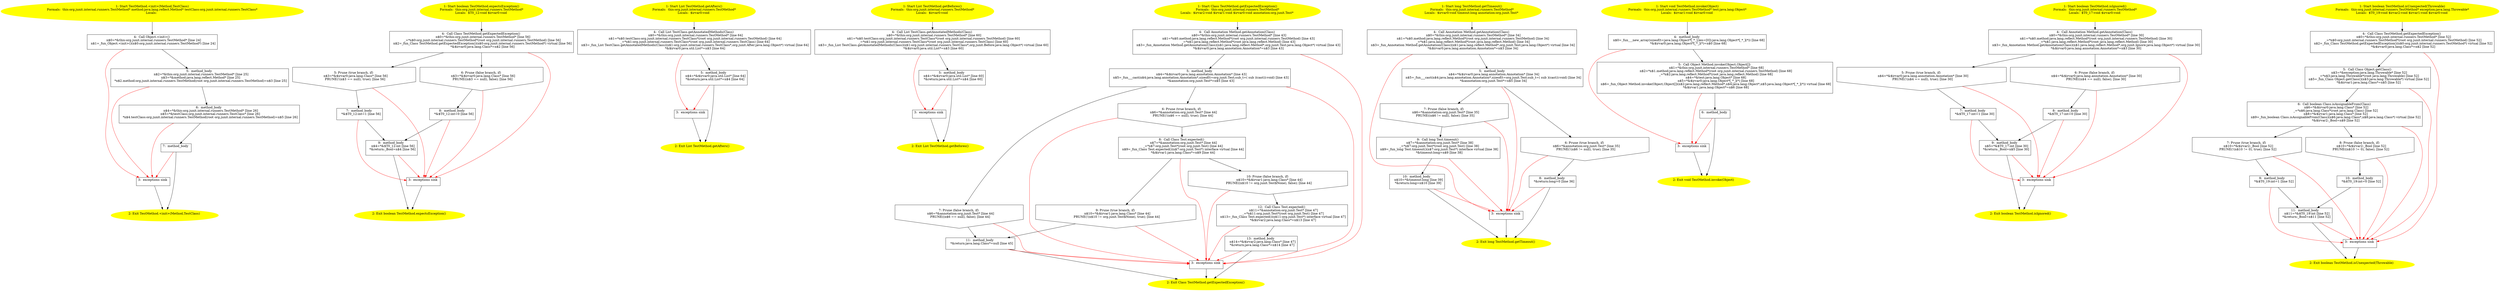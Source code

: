 /* @generated */
digraph cfg {
"org.junit.internal.runners.TestMethod.<init>(java.lang.reflect.Method,org.junit.internal.runners.Tes.deef0b0c764cd00b06cefe7dfb560758_1" [label="1: Start TestMethod.<init>(Method,TestClass)\nFormals:  this:org.junit.internal.runners.TestMethod* method:java.lang.reflect.Method* testClass:org.junit.internal.runners.TestClass*\nLocals:  \n  " color=yellow style=filled]
	

	 "org.junit.internal.runners.TestMethod.<init>(java.lang.reflect.Method,org.junit.internal.runners.Tes.deef0b0c764cd00b06cefe7dfb560758_1" -> "org.junit.internal.runners.TestMethod.<init>(java.lang.reflect.Method,org.junit.internal.runners.Tes.deef0b0c764cd00b06cefe7dfb560758_4" ;
"org.junit.internal.runners.TestMethod.<init>(java.lang.reflect.Method,org.junit.internal.runners.Tes.deef0b0c764cd00b06cefe7dfb560758_2" [label="2: Exit TestMethod.<init>(Method,TestClass) \n  " color=yellow style=filled]
	

"org.junit.internal.runners.TestMethod.<init>(java.lang.reflect.Method,org.junit.internal.runners.Tes.deef0b0c764cd00b06cefe7dfb560758_3" [label="3:  exceptions sink \n  " shape="box"]
	

	 "org.junit.internal.runners.TestMethod.<init>(java.lang.reflect.Method,org.junit.internal.runners.Tes.deef0b0c764cd00b06cefe7dfb560758_3" -> "org.junit.internal.runners.TestMethod.<init>(java.lang.reflect.Method,org.junit.internal.runners.Tes.deef0b0c764cd00b06cefe7dfb560758_2" ;
"org.junit.internal.runners.TestMethod.<init>(java.lang.reflect.Method,org.junit.internal.runners.Tes.deef0b0c764cd00b06cefe7dfb560758_4" [label="4:  Call Object.<init>() \n   n$0=*&this:org.junit.internal.runners.TestMethod* [line 24]\n  n$1=_fun_Object.<init>()(n$0:org.junit.internal.runners.TestMethod*) [line 24]\n " shape="box"]
	

	 "org.junit.internal.runners.TestMethod.<init>(java.lang.reflect.Method,org.junit.internal.runners.Tes.deef0b0c764cd00b06cefe7dfb560758_4" -> "org.junit.internal.runners.TestMethod.<init>(java.lang.reflect.Method,org.junit.internal.runners.Tes.deef0b0c764cd00b06cefe7dfb560758_5" ;
	 "org.junit.internal.runners.TestMethod.<init>(java.lang.reflect.Method,org.junit.internal.runners.Tes.deef0b0c764cd00b06cefe7dfb560758_4" -> "org.junit.internal.runners.TestMethod.<init>(java.lang.reflect.Method,org.junit.internal.runners.Tes.deef0b0c764cd00b06cefe7dfb560758_3" [color="red" ];
"org.junit.internal.runners.TestMethod.<init>(java.lang.reflect.Method,org.junit.internal.runners.Tes.deef0b0c764cd00b06cefe7dfb560758_5" [label="5:  method_body \n   n$2=*&this:org.junit.internal.runners.TestMethod* [line 25]\n  n$3=*&method:java.lang.reflect.Method* [line 25]\n  *n$2.method:org.junit.internal.runners.TestMethod(root org.junit.internal.runners.TestMethod)=n$3 [line 25]\n " shape="box"]
	

	 "org.junit.internal.runners.TestMethod.<init>(java.lang.reflect.Method,org.junit.internal.runners.Tes.deef0b0c764cd00b06cefe7dfb560758_5" -> "org.junit.internal.runners.TestMethod.<init>(java.lang.reflect.Method,org.junit.internal.runners.Tes.deef0b0c764cd00b06cefe7dfb560758_6" ;
	 "org.junit.internal.runners.TestMethod.<init>(java.lang.reflect.Method,org.junit.internal.runners.Tes.deef0b0c764cd00b06cefe7dfb560758_5" -> "org.junit.internal.runners.TestMethod.<init>(java.lang.reflect.Method,org.junit.internal.runners.Tes.deef0b0c764cd00b06cefe7dfb560758_3" [color="red" ];
"org.junit.internal.runners.TestMethod.<init>(java.lang.reflect.Method,org.junit.internal.runners.Tes.deef0b0c764cd00b06cefe7dfb560758_6" [label="6:  method_body \n   n$4=*&this:org.junit.internal.runners.TestMethod* [line 26]\n  n$5=*&testClass:org.junit.internal.runners.TestClass* [line 26]\n  *n$4.testClass:org.junit.internal.runners.TestMethod(root org.junit.internal.runners.TestMethod)=n$5 [line 26]\n " shape="box"]
	

	 "org.junit.internal.runners.TestMethod.<init>(java.lang.reflect.Method,org.junit.internal.runners.Tes.deef0b0c764cd00b06cefe7dfb560758_6" -> "org.junit.internal.runners.TestMethod.<init>(java.lang.reflect.Method,org.junit.internal.runners.Tes.deef0b0c764cd00b06cefe7dfb560758_7" ;
	 "org.junit.internal.runners.TestMethod.<init>(java.lang.reflect.Method,org.junit.internal.runners.Tes.deef0b0c764cd00b06cefe7dfb560758_6" -> "org.junit.internal.runners.TestMethod.<init>(java.lang.reflect.Method,org.junit.internal.runners.Tes.deef0b0c764cd00b06cefe7dfb560758_3" [color="red" ];
"org.junit.internal.runners.TestMethod.<init>(java.lang.reflect.Method,org.junit.internal.runners.Tes.deef0b0c764cd00b06cefe7dfb560758_7" [label="7:  method_body \n  " shape="box"]
	

	 "org.junit.internal.runners.TestMethod.<init>(java.lang.reflect.Method,org.junit.internal.runners.Tes.deef0b0c764cd00b06cefe7dfb560758_7" -> "org.junit.internal.runners.TestMethod.<init>(java.lang.reflect.Method,org.junit.internal.runners.Tes.deef0b0c764cd00b06cefe7dfb560758_2" ;
	 "org.junit.internal.runners.TestMethod.<init>(java.lang.reflect.Method,org.junit.internal.runners.Tes.deef0b0c764cd00b06cefe7dfb560758_7" -> "org.junit.internal.runners.TestMethod.<init>(java.lang.reflect.Method,org.junit.internal.runners.Tes.deef0b0c764cd00b06cefe7dfb560758_3" [color="red" ];
"org.junit.internal.runners.TestMethod.expectsException():boolean.29c03b7f2873dcbebe28648a1d082269_1" [label="1: Start boolean TestMethod.expectsException()\nFormals:  this:org.junit.internal.runners.TestMethod*\nLocals:  $T0_12:void $irvar0:void \n  " color=yellow style=filled]
	

	 "org.junit.internal.runners.TestMethod.expectsException():boolean.29c03b7f2873dcbebe28648a1d082269_1" -> "org.junit.internal.runners.TestMethod.expectsException():boolean.29c03b7f2873dcbebe28648a1d082269_4" ;
"org.junit.internal.runners.TestMethod.expectsException():boolean.29c03b7f2873dcbebe28648a1d082269_2" [label="2: Exit boolean TestMethod.expectsException() \n  " color=yellow style=filled]
	

"org.junit.internal.runners.TestMethod.expectsException():boolean.29c03b7f2873dcbebe28648a1d082269_3" [label="3:  exceptions sink \n  " shape="box"]
	

	 "org.junit.internal.runners.TestMethod.expectsException():boolean.29c03b7f2873dcbebe28648a1d082269_3" -> "org.junit.internal.runners.TestMethod.expectsException():boolean.29c03b7f2873dcbebe28648a1d082269_2" ;
"org.junit.internal.runners.TestMethod.expectsException():boolean.29c03b7f2873dcbebe28648a1d082269_4" [label="4:  Call Class TestMethod.getExpectedException() \n   n$0=*&this:org.junit.internal.runners.TestMethod* [line 56]\n  _=*n$0:org.junit.internal.runners.TestMethod*(root org.junit.internal.runners.TestMethod) [line 56]\n  n$2=_fun_Class TestMethod.getExpectedException()(n$0:org.junit.internal.runners.TestMethod*) virtual [line 56]\n  *&$irvar0:java.lang.Class*=n$2 [line 56]\n " shape="box"]
	

	 "org.junit.internal.runners.TestMethod.expectsException():boolean.29c03b7f2873dcbebe28648a1d082269_4" -> "org.junit.internal.runners.TestMethod.expectsException():boolean.29c03b7f2873dcbebe28648a1d082269_5" ;
	 "org.junit.internal.runners.TestMethod.expectsException():boolean.29c03b7f2873dcbebe28648a1d082269_4" -> "org.junit.internal.runners.TestMethod.expectsException():boolean.29c03b7f2873dcbebe28648a1d082269_6" ;
	 "org.junit.internal.runners.TestMethod.expectsException():boolean.29c03b7f2873dcbebe28648a1d082269_4" -> "org.junit.internal.runners.TestMethod.expectsException():boolean.29c03b7f2873dcbebe28648a1d082269_3" [color="red" ];
"org.junit.internal.runners.TestMethod.expectsException():boolean.29c03b7f2873dcbebe28648a1d082269_5" [label="5: Prune (true branch, if) \n   n$3=*&$irvar0:java.lang.Class* [line 56]\n  PRUNE(!(n$3 == null), true); [line 56]\n " shape="invhouse"]
	

	 "org.junit.internal.runners.TestMethod.expectsException():boolean.29c03b7f2873dcbebe28648a1d082269_5" -> "org.junit.internal.runners.TestMethod.expectsException():boolean.29c03b7f2873dcbebe28648a1d082269_7" ;
	 "org.junit.internal.runners.TestMethod.expectsException():boolean.29c03b7f2873dcbebe28648a1d082269_5" -> "org.junit.internal.runners.TestMethod.expectsException():boolean.29c03b7f2873dcbebe28648a1d082269_3" [color="red" ];
"org.junit.internal.runners.TestMethod.expectsException():boolean.29c03b7f2873dcbebe28648a1d082269_6" [label="6: Prune (false branch, if) \n   n$3=*&$irvar0:java.lang.Class* [line 56]\n  PRUNE((n$3 == null), false); [line 56]\n " shape="invhouse"]
	

	 "org.junit.internal.runners.TestMethod.expectsException():boolean.29c03b7f2873dcbebe28648a1d082269_6" -> "org.junit.internal.runners.TestMethod.expectsException():boolean.29c03b7f2873dcbebe28648a1d082269_8" ;
	 "org.junit.internal.runners.TestMethod.expectsException():boolean.29c03b7f2873dcbebe28648a1d082269_6" -> "org.junit.internal.runners.TestMethod.expectsException():boolean.29c03b7f2873dcbebe28648a1d082269_3" [color="red" ];
"org.junit.internal.runners.TestMethod.expectsException():boolean.29c03b7f2873dcbebe28648a1d082269_7" [label="7:  method_body \n   *&$T0_12:int=1 [line 56]\n " shape="box"]
	

	 "org.junit.internal.runners.TestMethod.expectsException():boolean.29c03b7f2873dcbebe28648a1d082269_7" -> "org.junit.internal.runners.TestMethod.expectsException():boolean.29c03b7f2873dcbebe28648a1d082269_9" ;
	 "org.junit.internal.runners.TestMethod.expectsException():boolean.29c03b7f2873dcbebe28648a1d082269_7" -> "org.junit.internal.runners.TestMethod.expectsException():boolean.29c03b7f2873dcbebe28648a1d082269_3" [color="red" ];
"org.junit.internal.runners.TestMethod.expectsException():boolean.29c03b7f2873dcbebe28648a1d082269_8" [label="8:  method_body \n   *&$T0_12:int=0 [line 56]\n " shape="box"]
	

	 "org.junit.internal.runners.TestMethod.expectsException():boolean.29c03b7f2873dcbebe28648a1d082269_8" -> "org.junit.internal.runners.TestMethod.expectsException():boolean.29c03b7f2873dcbebe28648a1d082269_9" ;
	 "org.junit.internal.runners.TestMethod.expectsException():boolean.29c03b7f2873dcbebe28648a1d082269_8" -> "org.junit.internal.runners.TestMethod.expectsException():boolean.29c03b7f2873dcbebe28648a1d082269_3" [color="red" ];
"org.junit.internal.runners.TestMethod.expectsException():boolean.29c03b7f2873dcbebe28648a1d082269_9" [label="9:  method_body \n   n$4=*&$T0_12:int [line 56]\n  *&return:_Bool=n$4 [line 56]\n " shape="box"]
	

	 "org.junit.internal.runners.TestMethod.expectsException():boolean.29c03b7f2873dcbebe28648a1d082269_9" -> "org.junit.internal.runners.TestMethod.expectsException():boolean.29c03b7f2873dcbebe28648a1d082269_2" ;
	 "org.junit.internal.runners.TestMethod.expectsException():boolean.29c03b7f2873dcbebe28648a1d082269_9" -> "org.junit.internal.runners.TestMethod.expectsException():boolean.29c03b7f2873dcbebe28648a1d082269_3" [color="red" ];
"org.junit.internal.runners.TestMethod.getAfters():java.util.List.f391a7cebb6e5d315ca5c18f265b083f_1" [label="1: Start List TestMethod.getAfters()\nFormals:  this:org.junit.internal.runners.TestMethod*\nLocals:  $irvar0:void \n  " color=yellow style=filled]
	

	 "org.junit.internal.runners.TestMethod.getAfters():java.util.List.f391a7cebb6e5d315ca5c18f265b083f_1" -> "org.junit.internal.runners.TestMethod.getAfters():java.util.List.f391a7cebb6e5d315ca5c18f265b083f_4" ;
"org.junit.internal.runners.TestMethod.getAfters():java.util.List.f391a7cebb6e5d315ca5c18f265b083f_2" [label="2: Exit List TestMethod.getAfters() \n  " color=yellow style=filled]
	

"org.junit.internal.runners.TestMethod.getAfters():java.util.List.f391a7cebb6e5d315ca5c18f265b083f_3" [label="3:  exceptions sink \n  " shape="box"]
	

	 "org.junit.internal.runners.TestMethod.getAfters():java.util.List.f391a7cebb6e5d315ca5c18f265b083f_3" -> "org.junit.internal.runners.TestMethod.getAfters():java.util.List.f391a7cebb6e5d315ca5c18f265b083f_2" ;
"org.junit.internal.runners.TestMethod.getAfters():java.util.List.f391a7cebb6e5d315ca5c18f265b083f_4" [label="4:  Call List TestClass.getAnnotatedMethods(Class) \n   n$0=*&this:org.junit.internal.runners.TestMethod* [line 64]\n  n$1=*n$0.testClass:org.junit.internal.runners.TestClass*(root org.junit.internal.runners.TestMethod) [line 64]\n  _=*n$1:org.junit.internal.runners.TestClass*(root org.junit.internal.runners.TestClass) [line 64]\n  n$3=_fun_List TestClass.getAnnotatedMethods(Class)(n$1:org.junit.internal.runners.TestClass*,org.junit.After:java.lang.Object*) virtual [line 64]\n  *&$irvar0:java.util.List*=n$3 [line 64]\n " shape="box"]
	

	 "org.junit.internal.runners.TestMethod.getAfters():java.util.List.f391a7cebb6e5d315ca5c18f265b083f_4" -> "org.junit.internal.runners.TestMethod.getAfters():java.util.List.f391a7cebb6e5d315ca5c18f265b083f_5" ;
	 "org.junit.internal.runners.TestMethod.getAfters():java.util.List.f391a7cebb6e5d315ca5c18f265b083f_4" -> "org.junit.internal.runners.TestMethod.getAfters():java.util.List.f391a7cebb6e5d315ca5c18f265b083f_3" [color="red" ];
"org.junit.internal.runners.TestMethod.getAfters():java.util.List.f391a7cebb6e5d315ca5c18f265b083f_5" [label="5:  method_body \n   n$4=*&$irvar0:java.util.List* [line 64]\n  *&return:java.util.List*=n$4 [line 64]\n " shape="box"]
	

	 "org.junit.internal.runners.TestMethod.getAfters():java.util.List.f391a7cebb6e5d315ca5c18f265b083f_5" -> "org.junit.internal.runners.TestMethod.getAfters():java.util.List.f391a7cebb6e5d315ca5c18f265b083f_2" ;
	 "org.junit.internal.runners.TestMethod.getAfters():java.util.List.f391a7cebb6e5d315ca5c18f265b083f_5" -> "org.junit.internal.runners.TestMethod.getAfters():java.util.List.f391a7cebb6e5d315ca5c18f265b083f_3" [color="red" ];
"org.junit.internal.runners.TestMethod.getBefores():java.util.List.63b69a50970ffbff162bbadbd3ba61b6_1" [label="1: Start List TestMethod.getBefores()\nFormals:  this:org.junit.internal.runners.TestMethod*\nLocals:  $irvar0:void \n  " color=yellow style=filled]
	

	 "org.junit.internal.runners.TestMethod.getBefores():java.util.List.63b69a50970ffbff162bbadbd3ba61b6_1" -> "org.junit.internal.runners.TestMethod.getBefores():java.util.List.63b69a50970ffbff162bbadbd3ba61b6_4" ;
"org.junit.internal.runners.TestMethod.getBefores():java.util.List.63b69a50970ffbff162bbadbd3ba61b6_2" [label="2: Exit List TestMethod.getBefores() \n  " color=yellow style=filled]
	

"org.junit.internal.runners.TestMethod.getBefores():java.util.List.63b69a50970ffbff162bbadbd3ba61b6_3" [label="3:  exceptions sink \n  " shape="box"]
	

	 "org.junit.internal.runners.TestMethod.getBefores():java.util.List.63b69a50970ffbff162bbadbd3ba61b6_3" -> "org.junit.internal.runners.TestMethod.getBefores():java.util.List.63b69a50970ffbff162bbadbd3ba61b6_2" ;
"org.junit.internal.runners.TestMethod.getBefores():java.util.List.63b69a50970ffbff162bbadbd3ba61b6_4" [label="4:  Call List TestClass.getAnnotatedMethods(Class) \n   n$0=*&this:org.junit.internal.runners.TestMethod* [line 60]\n  n$1=*n$0.testClass:org.junit.internal.runners.TestClass*(root org.junit.internal.runners.TestMethod) [line 60]\n  _=*n$1:org.junit.internal.runners.TestClass*(root org.junit.internal.runners.TestClass) [line 60]\n  n$3=_fun_List TestClass.getAnnotatedMethods(Class)(n$1:org.junit.internal.runners.TestClass*,org.junit.Before:java.lang.Object*) virtual [line 60]\n  *&$irvar0:java.util.List*=n$3 [line 60]\n " shape="box"]
	

	 "org.junit.internal.runners.TestMethod.getBefores():java.util.List.63b69a50970ffbff162bbadbd3ba61b6_4" -> "org.junit.internal.runners.TestMethod.getBefores():java.util.List.63b69a50970ffbff162bbadbd3ba61b6_5" ;
	 "org.junit.internal.runners.TestMethod.getBefores():java.util.List.63b69a50970ffbff162bbadbd3ba61b6_4" -> "org.junit.internal.runners.TestMethod.getBefores():java.util.List.63b69a50970ffbff162bbadbd3ba61b6_3" [color="red" ];
"org.junit.internal.runners.TestMethod.getBefores():java.util.List.63b69a50970ffbff162bbadbd3ba61b6_5" [label="5:  method_body \n   n$4=*&$irvar0:java.util.List* [line 60]\n  *&return:java.util.List*=n$4 [line 60]\n " shape="box"]
	

	 "org.junit.internal.runners.TestMethod.getBefores():java.util.List.63b69a50970ffbff162bbadbd3ba61b6_5" -> "org.junit.internal.runners.TestMethod.getBefores():java.util.List.63b69a50970ffbff162bbadbd3ba61b6_2" ;
	 "org.junit.internal.runners.TestMethod.getBefores():java.util.List.63b69a50970ffbff162bbadbd3ba61b6_5" -> "org.junit.internal.runners.TestMethod.getBefores():java.util.List.63b69a50970ffbff162bbadbd3ba61b6_3" [color="red" ];
"org.junit.internal.runners.TestMethod.getExpectedException():java.lang.Class.992e813e4faea48cdc9602c184a8b703_1" [label="1: Start Class TestMethod.getExpectedException()\nFormals:  this:org.junit.internal.runners.TestMethod*\nLocals:  $irvar2:void $irvar1:void $irvar0:void annotation:org.junit.Test* \n  " color=yellow style=filled]
	

	 "org.junit.internal.runners.TestMethod.getExpectedException():java.lang.Class.992e813e4faea48cdc9602c184a8b703_1" -> "org.junit.internal.runners.TestMethod.getExpectedException():java.lang.Class.992e813e4faea48cdc9602c184a8b703_4" ;
"org.junit.internal.runners.TestMethod.getExpectedException():java.lang.Class.992e813e4faea48cdc9602c184a8b703_2" [label="2: Exit Class TestMethod.getExpectedException() \n  " color=yellow style=filled]
	

"org.junit.internal.runners.TestMethod.getExpectedException():java.lang.Class.992e813e4faea48cdc9602c184a8b703_3" [label="3:  exceptions sink \n  " shape="box"]
	

	 "org.junit.internal.runners.TestMethod.getExpectedException():java.lang.Class.992e813e4faea48cdc9602c184a8b703_3" -> "org.junit.internal.runners.TestMethod.getExpectedException():java.lang.Class.992e813e4faea48cdc9602c184a8b703_2" ;
"org.junit.internal.runners.TestMethod.getExpectedException():java.lang.Class.992e813e4faea48cdc9602c184a8b703_4" [label="4:  Call Annotation Method.getAnnotation(Class) \n   n$0=*&this:org.junit.internal.runners.TestMethod* [line 43]\n  n$1=*n$0.method:java.lang.reflect.Method*(root org.junit.internal.runners.TestMethod) [line 43]\n  _=*n$1:java.lang.reflect.Method*(root java.lang.reflect.Method) [line 43]\n  n$3=_fun_Annotation Method.getAnnotation(Class)(n$1:java.lang.reflect.Method*,org.junit.Test:java.lang.Object*) virtual [line 43]\n  *&$irvar0:java.lang.annotation.Annotation*=n$3 [line 43]\n " shape="box"]
	

	 "org.junit.internal.runners.TestMethod.getExpectedException():java.lang.Class.992e813e4faea48cdc9602c184a8b703_4" -> "org.junit.internal.runners.TestMethod.getExpectedException():java.lang.Class.992e813e4faea48cdc9602c184a8b703_5" ;
	 "org.junit.internal.runners.TestMethod.getExpectedException():java.lang.Class.992e813e4faea48cdc9602c184a8b703_4" -> "org.junit.internal.runners.TestMethod.getExpectedException():java.lang.Class.992e813e4faea48cdc9602c184a8b703_3" [color="red" ];
"org.junit.internal.runners.TestMethod.getExpectedException():java.lang.Class.992e813e4faea48cdc9602c184a8b703_5" [label="5:  method_body \n   n$4=*&$irvar0:java.lang.annotation.Annotation* [line 43]\n  n$5=_fun___cast(n$4:java.lang.annotation.Annotation*,sizeof(t=org.junit.Test;sub_t=( sub )(cast)):void) [line 43]\n  *&annotation:org.junit.Test*=n$5 [line 43]\n " shape="box"]
	

	 "org.junit.internal.runners.TestMethod.getExpectedException():java.lang.Class.992e813e4faea48cdc9602c184a8b703_5" -> "org.junit.internal.runners.TestMethod.getExpectedException():java.lang.Class.992e813e4faea48cdc9602c184a8b703_6" ;
	 "org.junit.internal.runners.TestMethod.getExpectedException():java.lang.Class.992e813e4faea48cdc9602c184a8b703_5" -> "org.junit.internal.runners.TestMethod.getExpectedException():java.lang.Class.992e813e4faea48cdc9602c184a8b703_7" ;
	 "org.junit.internal.runners.TestMethod.getExpectedException():java.lang.Class.992e813e4faea48cdc9602c184a8b703_5" -> "org.junit.internal.runners.TestMethod.getExpectedException():java.lang.Class.992e813e4faea48cdc9602c184a8b703_3" [color="red" ];
"org.junit.internal.runners.TestMethod.getExpectedException():java.lang.Class.992e813e4faea48cdc9602c184a8b703_6" [label="6: Prune (true branch, if) \n   n$6=*&annotation:org.junit.Test* [line 44]\n  PRUNE(!(n$6 == null), true); [line 44]\n " shape="invhouse"]
	

	 "org.junit.internal.runners.TestMethod.getExpectedException():java.lang.Class.992e813e4faea48cdc9602c184a8b703_6" -> "org.junit.internal.runners.TestMethod.getExpectedException():java.lang.Class.992e813e4faea48cdc9602c184a8b703_8" ;
	 "org.junit.internal.runners.TestMethod.getExpectedException():java.lang.Class.992e813e4faea48cdc9602c184a8b703_6" -> "org.junit.internal.runners.TestMethod.getExpectedException():java.lang.Class.992e813e4faea48cdc9602c184a8b703_3" [color="red" ];
"org.junit.internal.runners.TestMethod.getExpectedException():java.lang.Class.992e813e4faea48cdc9602c184a8b703_7" [label="7: Prune (false branch, if) \n   n$6=*&annotation:org.junit.Test* [line 44]\n  PRUNE((n$6 == null), false); [line 44]\n " shape="invhouse"]
	

	 "org.junit.internal.runners.TestMethod.getExpectedException():java.lang.Class.992e813e4faea48cdc9602c184a8b703_7" -> "org.junit.internal.runners.TestMethod.getExpectedException():java.lang.Class.992e813e4faea48cdc9602c184a8b703_11" ;
	 "org.junit.internal.runners.TestMethod.getExpectedException():java.lang.Class.992e813e4faea48cdc9602c184a8b703_7" -> "org.junit.internal.runners.TestMethod.getExpectedException():java.lang.Class.992e813e4faea48cdc9602c184a8b703_3" [color="red" ];
"org.junit.internal.runners.TestMethod.getExpectedException():java.lang.Class.992e813e4faea48cdc9602c184a8b703_8" [label="8:  Call Class Test.expected() \n   n$7=*&annotation:org.junit.Test* [line 44]\n  _=*n$7:org.junit.Test*(root org.junit.Test) [line 44]\n  n$9=_fun_Class Test.expected()(n$7:org.junit.Test*) interface virtual [line 44]\n  *&$irvar1:java.lang.Class*=n$9 [line 44]\n " shape="box"]
	

	 "org.junit.internal.runners.TestMethod.getExpectedException():java.lang.Class.992e813e4faea48cdc9602c184a8b703_8" -> "org.junit.internal.runners.TestMethod.getExpectedException():java.lang.Class.992e813e4faea48cdc9602c184a8b703_9" ;
	 "org.junit.internal.runners.TestMethod.getExpectedException():java.lang.Class.992e813e4faea48cdc9602c184a8b703_8" -> "org.junit.internal.runners.TestMethod.getExpectedException():java.lang.Class.992e813e4faea48cdc9602c184a8b703_10" ;
	 "org.junit.internal.runners.TestMethod.getExpectedException():java.lang.Class.992e813e4faea48cdc9602c184a8b703_8" -> "org.junit.internal.runners.TestMethod.getExpectedException():java.lang.Class.992e813e4faea48cdc9602c184a8b703_3" [color="red" ];
"org.junit.internal.runners.TestMethod.getExpectedException():java.lang.Class.992e813e4faea48cdc9602c184a8b703_9" [label="9: Prune (true branch, if) \n   n$10=*&$irvar1:java.lang.Class* [line 44]\n  PRUNE(!(n$10 != org.junit.Test$None), true); [line 44]\n " shape="invhouse"]
	

	 "org.junit.internal.runners.TestMethod.getExpectedException():java.lang.Class.992e813e4faea48cdc9602c184a8b703_9" -> "org.junit.internal.runners.TestMethod.getExpectedException():java.lang.Class.992e813e4faea48cdc9602c184a8b703_11" ;
	 "org.junit.internal.runners.TestMethod.getExpectedException():java.lang.Class.992e813e4faea48cdc9602c184a8b703_9" -> "org.junit.internal.runners.TestMethod.getExpectedException():java.lang.Class.992e813e4faea48cdc9602c184a8b703_3" [color="red" ];
"org.junit.internal.runners.TestMethod.getExpectedException():java.lang.Class.992e813e4faea48cdc9602c184a8b703_10" [label="10: Prune (false branch, if) \n   n$10=*&$irvar1:java.lang.Class* [line 44]\n  PRUNE((n$10 != org.junit.Test$None), false); [line 44]\n " shape="invhouse"]
	

	 "org.junit.internal.runners.TestMethod.getExpectedException():java.lang.Class.992e813e4faea48cdc9602c184a8b703_10" -> "org.junit.internal.runners.TestMethod.getExpectedException():java.lang.Class.992e813e4faea48cdc9602c184a8b703_12" ;
	 "org.junit.internal.runners.TestMethod.getExpectedException():java.lang.Class.992e813e4faea48cdc9602c184a8b703_10" -> "org.junit.internal.runners.TestMethod.getExpectedException():java.lang.Class.992e813e4faea48cdc9602c184a8b703_3" [color="red" ];
"org.junit.internal.runners.TestMethod.getExpectedException():java.lang.Class.992e813e4faea48cdc9602c184a8b703_11" [label="11:  method_body \n   *&return:java.lang.Class*=null [line 45]\n " shape="box"]
	

	 "org.junit.internal.runners.TestMethod.getExpectedException():java.lang.Class.992e813e4faea48cdc9602c184a8b703_11" -> "org.junit.internal.runners.TestMethod.getExpectedException():java.lang.Class.992e813e4faea48cdc9602c184a8b703_2" ;
	 "org.junit.internal.runners.TestMethod.getExpectedException():java.lang.Class.992e813e4faea48cdc9602c184a8b703_11" -> "org.junit.internal.runners.TestMethod.getExpectedException():java.lang.Class.992e813e4faea48cdc9602c184a8b703_3" [color="red" ];
"org.junit.internal.runners.TestMethod.getExpectedException():java.lang.Class.992e813e4faea48cdc9602c184a8b703_12" [label="12:  Call Class Test.expected() \n   n$11=*&annotation:org.junit.Test* [line 47]\n  _=*n$11:org.junit.Test*(root org.junit.Test) [line 47]\n  n$13=_fun_Class Test.expected()(n$11:org.junit.Test*) interface virtual [line 47]\n  *&$irvar2:java.lang.Class*=n$13 [line 47]\n " shape="box"]
	

	 "org.junit.internal.runners.TestMethod.getExpectedException():java.lang.Class.992e813e4faea48cdc9602c184a8b703_12" -> "org.junit.internal.runners.TestMethod.getExpectedException():java.lang.Class.992e813e4faea48cdc9602c184a8b703_13" ;
	 "org.junit.internal.runners.TestMethod.getExpectedException():java.lang.Class.992e813e4faea48cdc9602c184a8b703_12" -> "org.junit.internal.runners.TestMethod.getExpectedException():java.lang.Class.992e813e4faea48cdc9602c184a8b703_3" [color="red" ];
"org.junit.internal.runners.TestMethod.getExpectedException():java.lang.Class.992e813e4faea48cdc9602c184a8b703_13" [label="13:  method_body \n   n$14=*&$irvar2:java.lang.Class* [line 47]\n  *&return:java.lang.Class*=n$14 [line 47]\n " shape="box"]
	

	 "org.junit.internal.runners.TestMethod.getExpectedException():java.lang.Class.992e813e4faea48cdc9602c184a8b703_13" -> "org.junit.internal.runners.TestMethod.getExpectedException():java.lang.Class.992e813e4faea48cdc9602c184a8b703_2" ;
	 "org.junit.internal.runners.TestMethod.getExpectedException():java.lang.Class.992e813e4faea48cdc9602c184a8b703_13" -> "org.junit.internal.runners.TestMethod.getExpectedException():java.lang.Class.992e813e4faea48cdc9602c184a8b703_3" [color="red" ];
"org.junit.internal.runners.TestMethod.getTimeout():long.e8101cc7cc1b1b526c4ccc0bd8209174_1" [label="1: Start long TestMethod.getTimeout()\nFormals:  this:org.junit.internal.runners.TestMethod*\nLocals:  $irvar0:void timeout:long annotation:org.junit.Test* \n  " color=yellow style=filled]
	

	 "org.junit.internal.runners.TestMethod.getTimeout():long.e8101cc7cc1b1b526c4ccc0bd8209174_1" -> "org.junit.internal.runners.TestMethod.getTimeout():long.e8101cc7cc1b1b526c4ccc0bd8209174_4" ;
"org.junit.internal.runners.TestMethod.getTimeout():long.e8101cc7cc1b1b526c4ccc0bd8209174_2" [label="2: Exit long TestMethod.getTimeout() \n  " color=yellow style=filled]
	

"org.junit.internal.runners.TestMethod.getTimeout():long.e8101cc7cc1b1b526c4ccc0bd8209174_3" [label="3:  exceptions sink \n  " shape="box"]
	

	 "org.junit.internal.runners.TestMethod.getTimeout():long.e8101cc7cc1b1b526c4ccc0bd8209174_3" -> "org.junit.internal.runners.TestMethod.getTimeout():long.e8101cc7cc1b1b526c4ccc0bd8209174_2" ;
"org.junit.internal.runners.TestMethod.getTimeout():long.e8101cc7cc1b1b526c4ccc0bd8209174_4" [label="4:  Call Annotation Method.getAnnotation(Class) \n   n$0=*&this:org.junit.internal.runners.TestMethod* [line 34]\n  n$1=*n$0.method:java.lang.reflect.Method*(root org.junit.internal.runners.TestMethod) [line 34]\n  _=*n$1:java.lang.reflect.Method*(root java.lang.reflect.Method) [line 34]\n  n$3=_fun_Annotation Method.getAnnotation(Class)(n$1:java.lang.reflect.Method*,org.junit.Test:java.lang.Object*) virtual [line 34]\n  *&$irvar0:java.lang.annotation.Annotation*=n$3 [line 34]\n " shape="box"]
	

	 "org.junit.internal.runners.TestMethod.getTimeout():long.e8101cc7cc1b1b526c4ccc0bd8209174_4" -> "org.junit.internal.runners.TestMethod.getTimeout():long.e8101cc7cc1b1b526c4ccc0bd8209174_5" ;
	 "org.junit.internal.runners.TestMethod.getTimeout():long.e8101cc7cc1b1b526c4ccc0bd8209174_4" -> "org.junit.internal.runners.TestMethod.getTimeout():long.e8101cc7cc1b1b526c4ccc0bd8209174_3" [color="red" ];
"org.junit.internal.runners.TestMethod.getTimeout():long.e8101cc7cc1b1b526c4ccc0bd8209174_5" [label="5:  method_body \n   n$4=*&$irvar0:java.lang.annotation.Annotation* [line 34]\n  n$5=_fun___cast(n$4:java.lang.annotation.Annotation*,sizeof(t=org.junit.Test;sub_t=( sub )(cast)):void) [line 34]\n  *&annotation:org.junit.Test*=n$5 [line 34]\n " shape="box"]
	

	 "org.junit.internal.runners.TestMethod.getTimeout():long.e8101cc7cc1b1b526c4ccc0bd8209174_5" -> "org.junit.internal.runners.TestMethod.getTimeout():long.e8101cc7cc1b1b526c4ccc0bd8209174_6" ;
	 "org.junit.internal.runners.TestMethod.getTimeout():long.e8101cc7cc1b1b526c4ccc0bd8209174_5" -> "org.junit.internal.runners.TestMethod.getTimeout():long.e8101cc7cc1b1b526c4ccc0bd8209174_7" ;
	 "org.junit.internal.runners.TestMethod.getTimeout():long.e8101cc7cc1b1b526c4ccc0bd8209174_5" -> "org.junit.internal.runners.TestMethod.getTimeout():long.e8101cc7cc1b1b526c4ccc0bd8209174_3" [color="red" ];
"org.junit.internal.runners.TestMethod.getTimeout():long.e8101cc7cc1b1b526c4ccc0bd8209174_6" [label="6: Prune (true branch, if) \n   n$6=*&annotation:org.junit.Test* [line 35]\n  PRUNE(!(n$6 != null), true); [line 35]\n " shape="invhouse"]
	

	 "org.junit.internal.runners.TestMethod.getTimeout():long.e8101cc7cc1b1b526c4ccc0bd8209174_6" -> "org.junit.internal.runners.TestMethod.getTimeout():long.e8101cc7cc1b1b526c4ccc0bd8209174_8" ;
	 "org.junit.internal.runners.TestMethod.getTimeout():long.e8101cc7cc1b1b526c4ccc0bd8209174_6" -> "org.junit.internal.runners.TestMethod.getTimeout():long.e8101cc7cc1b1b526c4ccc0bd8209174_3" [color="red" ];
"org.junit.internal.runners.TestMethod.getTimeout():long.e8101cc7cc1b1b526c4ccc0bd8209174_7" [label="7: Prune (false branch, if) \n   n$6=*&annotation:org.junit.Test* [line 35]\n  PRUNE((n$6 != null), false); [line 35]\n " shape="invhouse"]
	

	 "org.junit.internal.runners.TestMethod.getTimeout():long.e8101cc7cc1b1b526c4ccc0bd8209174_7" -> "org.junit.internal.runners.TestMethod.getTimeout():long.e8101cc7cc1b1b526c4ccc0bd8209174_9" ;
	 "org.junit.internal.runners.TestMethod.getTimeout():long.e8101cc7cc1b1b526c4ccc0bd8209174_7" -> "org.junit.internal.runners.TestMethod.getTimeout():long.e8101cc7cc1b1b526c4ccc0bd8209174_3" [color="red" ];
"org.junit.internal.runners.TestMethod.getTimeout():long.e8101cc7cc1b1b526c4ccc0bd8209174_8" [label="8:  method_body \n   *&return:long=0 [line 36]\n " shape="box"]
	

	 "org.junit.internal.runners.TestMethod.getTimeout():long.e8101cc7cc1b1b526c4ccc0bd8209174_8" -> "org.junit.internal.runners.TestMethod.getTimeout():long.e8101cc7cc1b1b526c4ccc0bd8209174_2" ;
	 "org.junit.internal.runners.TestMethod.getTimeout():long.e8101cc7cc1b1b526c4ccc0bd8209174_8" -> "org.junit.internal.runners.TestMethod.getTimeout():long.e8101cc7cc1b1b526c4ccc0bd8209174_3" [color="red" ];
"org.junit.internal.runners.TestMethod.getTimeout():long.e8101cc7cc1b1b526c4ccc0bd8209174_9" [label="9:  Call long Test.timeout() \n   n$7=*&annotation:org.junit.Test* [line 38]\n  _=*n$7:org.junit.Test*(root org.junit.Test) [line 38]\n  n$9=_fun_long Test.timeout()(n$7:org.junit.Test*) interface virtual [line 38]\n  *&timeout:long=n$9 [line 38]\n " shape="box"]
	

	 "org.junit.internal.runners.TestMethod.getTimeout():long.e8101cc7cc1b1b526c4ccc0bd8209174_9" -> "org.junit.internal.runners.TestMethod.getTimeout():long.e8101cc7cc1b1b526c4ccc0bd8209174_10" ;
	 "org.junit.internal.runners.TestMethod.getTimeout():long.e8101cc7cc1b1b526c4ccc0bd8209174_9" -> "org.junit.internal.runners.TestMethod.getTimeout():long.e8101cc7cc1b1b526c4ccc0bd8209174_3" [color="red" ];
"org.junit.internal.runners.TestMethod.getTimeout():long.e8101cc7cc1b1b526c4ccc0bd8209174_10" [label="10:  method_body \n   n$10=*&timeout:long [line 39]\n  *&return:long=n$10 [line 39]\n " shape="box"]
	

	 "org.junit.internal.runners.TestMethod.getTimeout():long.e8101cc7cc1b1b526c4ccc0bd8209174_10" -> "org.junit.internal.runners.TestMethod.getTimeout():long.e8101cc7cc1b1b526c4ccc0bd8209174_2" ;
	 "org.junit.internal.runners.TestMethod.getTimeout():long.e8101cc7cc1b1b526c4ccc0bd8209174_10" -> "org.junit.internal.runners.TestMethod.getTimeout():long.e8101cc7cc1b1b526c4ccc0bd8209174_3" [color="red" ];
"org.junit.internal.runners.TestMethod.invoke(java.lang.Object):void.211402f95de35c9aa54d8b393e7c2ad4_1" [label="1: Start void TestMethod.invoke(Object)\nFormals:  this:org.junit.internal.runners.TestMethod* test:java.lang.Object*\nLocals:  $irvar1:void $irvar0:void \n  " color=yellow style=filled]
	

	 "org.junit.internal.runners.TestMethod.invoke(java.lang.Object):void.211402f95de35c9aa54d8b393e7c2ad4_1" -> "org.junit.internal.runners.TestMethod.invoke(java.lang.Object):void.211402f95de35c9aa54d8b393e7c2ad4_4" ;
"org.junit.internal.runners.TestMethod.invoke(java.lang.Object):void.211402f95de35c9aa54d8b393e7c2ad4_2" [label="2: Exit void TestMethod.invoke(Object) \n  " color=yellow style=filled]
	

"org.junit.internal.runners.TestMethod.invoke(java.lang.Object):void.211402f95de35c9aa54d8b393e7c2ad4_3" [label="3:  exceptions sink \n  " shape="box"]
	

	 "org.junit.internal.runners.TestMethod.invoke(java.lang.Object):void.211402f95de35c9aa54d8b393e7c2ad4_3" -> "org.junit.internal.runners.TestMethod.invoke(java.lang.Object):void.211402f95de35c9aa54d8b393e7c2ad4_2" ;
"org.junit.internal.runners.TestMethod.invoke(java.lang.Object):void.211402f95de35c9aa54d8b393e7c2ad4_4" [label="4:  method_body \n   n$0=_fun___new_array(sizeof(t=java.lang.Object*[_*_];len=[0]):java.lang.Object*[_*_](*)) [line 68]\n  *&$irvar0:java.lang.Object*[_*_](*)=n$0 [line 68]\n " shape="box"]
	

	 "org.junit.internal.runners.TestMethod.invoke(java.lang.Object):void.211402f95de35c9aa54d8b393e7c2ad4_4" -> "org.junit.internal.runners.TestMethod.invoke(java.lang.Object):void.211402f95de35c9aa54d8b393e7c2ad4_5" ;
	 "org.junit.internal.runners.TestMethod.invoke(java.lang.Object):void.211402f95de35c9aa54d8b393e7c2ad4_4" -> "org.junit.internal.runners.TestMethod.invoke(java.lang.Object):void.211402f95de35c9aa54d8b393e7c2ad4_3" [color="red" ];
"org.junit.internal.runners.TestMethod.invoke(java.lang.Object):void.211402f95de35c9aa54d8b393e7c2ad4_5" [label="5:  Call Object Method.invoke(Object,Object[]) \n   n$1=*&this:org.junit.internal.runners.TestMethod* [line 68]\n  n$2=*n$1.method:java.lang.reflect.Method*(root org.junit.internal.runners.TestMethod) [line 68]\n  _=*n$2:java.lang.reflect.Method*(root java.lang.reflect.Method) [line 68]\n  n$4=*&test:java.lang.Object* [line 68]\n  n$5=*&$irvar0:java.lang.Object*[_*_](*) [line 68]\n  n$6=_fun_Object Method.invoke(Object,Object[])(n$2:java.lang.reflect.Method*,n$4:java.lang.Object*,n$5:java.lang.Object*[_*_](*)) virtual [line 68]\n  *&$irvar1:java.lang.Object*=n$6 [line 68]\n " shape="box"]
	

	 "org.junit.internal.runners.TestMethod.invoke(java.lang.Object):void.211402f95de35c9aa54d8b393e7c2ad4_5" -> "org.junit.internal.runners.TestMethod.invoke(java.lang.Object):void.211402f95de35c9aa54d8b393e7c2ad4_6" ;
	 "org.junit.internal.runners.TestMethod.invoke(java.lang.Object):void.211402f95de35c9aa54d8b393e7c2ad4_5" -> "org.junit.internal.runners.TestMethod.invoke(java.lang.Object):void.211402f95de35c9aa54d8b393e7c2ad4_3" [color="red" ];
"org.junit.internal.runners.TestMethod.invoke(java.lang.Object):void.211402f95de35c9aa54d8b393e7c2ad4_6" [label="6:  method_body \n  " shape="box"]
	

	 "org.junit.internal.runners.TestMethod.invoke(java.lang.Object):void.211402f95de35c9aa54d8b393e7c2ad4_6" -> "org.junit.internal.runners.TestMethod.invoke(java.lang.Object):void.211402f95de35c9aa54d8b393e7c2ad4_2" ;
	 "org.junit.internal.runners.TestMethod.invoke(java.lang.Object):void.211402f95de35c9aa54d8b393e7c2ad4_6" -> "org.junit.internal.runners.TestMethod.invoke(java.lang.Object):void.211402f95de35c9aa54d8b393e7c2ad4_3" [color="red" ];
"org.junit.internal.runners.TestMethod.isIgnored():boolean.20da80de3548be7db05efd6f37a48dc6_1" [label="1: Start boolean TestMethod.isIgnored()\nFormals:  this:org.junit.internal.runners.TestMethod*\nLocals:  $T0_17:void $irvar0:void \n  " color=yellow style=filled]
	

	 "org.junit.internal.runners.TestMethod.isIgnored():boolean.20da80de3548be7db05efd6f37a48dc6_1" -> "org.junit.internal.runners.TestMethod.isIgnored():boolean.20da80de3548be7db05efd6f37a48dc6_4" ;
"org.junit.internal.runners.TestMethod.isIgnored():boolean.20da80de3548be7db05efd6f37a48dc6_2" [label="2: Exit boolean TestMethod.isIgnored() \n  " color=yellow style=filled]
	

"org.junit.internal.runners.TestMethod.isIgnored():boolean.20da80de3548be7db05efd6f37a48dc6_3" [label="3:  exceptions sink \n  " shape="box"]
	

	 "org.junit.internal.runners.TestMethod.isIgnored():boolean.20da80de3548be7db05efd6f37a48dc6_3" -> "org.junit.internal.runners.TestMethod.isIgnored():boolean.20da80de3548be7db05efd6f37a48dc6_2" ;
"org.junit.internal.runners.TestMethod.isIgnored():boolean.20da80de3548be7db05efd6f37a48dc6_4" [label="4:  Call Annotation Method.getAnnotation(Class) \n   n$0=*&this:org.junit.internal.runners.TestMethod* [line 30]\n  n$1=*n$0.method:java.lang.reflect.Method*(root org.junit.internal.runners.TestMethod) [line 30]\n  _=*n$1:java.lang.reflect.Method*(root java.lang.reflect.Method) [line 30]\n  n$3=_fun_Annotation Method.getAnnotation(Class)(n$1:java.lang.reflect.Method*,org.junit.Ignore:java.lang.Object*) virtual [line 30]\n  *&$irvar0:java.lang.annotation.Annotation*=n$3 [line 30]\n " shape="box"]
	

	 "org.junit.internal.runners.TestMethod.isIgnored():boolean.20da80de3548be7db05efd6f37a48dc6_4" -> "org.junit.internal.runners.TestMethod.isIgnored():boolean.20da80de3548be7db05efd6f37a48dc6_5" ;
	 "org.junit.internal.runners.TestMethod.isIgnored():boolean.20da80de3548be7db05efd6f37a48dc6_4" -> "org.junit.internal.runners.TestMethod.isIgnored():boolean.20da80de3548be7db05efd6f37a48dc6_6" ;
	 "org.junit.internal.runners.TestMethod.isIgnored():boolean.20da80de3548be7db05efd6f37a48dc6_4" -> "org.junit.internal.runners.TestMethod.isIgnored():boolean.20da80de3548be7db05efd6f37a48dc6_3" [color="red" ];
"org.junit.internal.runners.TestMethod.isIgnored():boolean.20da80de3548be7db05efd6f37a48dc6_5" [label="5: Prune (true branch, if) \n   n$4=*&$irvar0:java.lang.annotation.Annotation* [line 30]\n  PRUNE(!(n$4 == null), true); [line 30]\n " shape="invhouse"]
	

	 "org.junit.internal.runners.TestMethod.isIgnored():boolean.20da80de3548be7db05efd6f37a48dc6_5" -> "org.junit.internal.runners.TestMethod.isIgnored():boolean.20da80de3548be7db05efd6f37a48dc6_7" ;
	 "org.junit.internal.runners.TestMethod.isIgnored():boolean.20da80de3548be7db05efd6f37a48dc6_5" -> "org.junit.internal.runners.TestMethod.isIgnored():boolean.20da80de3548be7db05efd6f37a48dc6_3" [color="red" ];
"org.junit.internal.runners.TestMethod.isIgnored():boolean.20da80de3548be7db05efd6f37a48dc6_6" [label="6: Prune (false branch, if) \n   n$4=*&$irvar0:java.lang.annotation.Annotation* [line 30]\n  PRUNE((n$4 == null), false); [line 30]\n " shape="invhouse"]
	

	 "org.junit.internal.runners.TestMethod.isIgnored():boolean.20da80de3548be7db05efd6f37a48dc6_6" -> "org.junit.internal.runners.TestMethod.isIgnored():boolean.20da80de3548be7db05efd6f37a48dc6_8" ;
	 "org.junit.internal.runners.TestMethod.isIgnored():boolean.20da80de3548be7db05efd6f37a48dc6_6" -> "org.junit.internal.runners.TestMethod.isIgnored():boolean.20da80de3548be7db05efd6f37a48dc6_3" [color="red" ];
"org.junit.internal.runners.TestMethod.isIgnored():boolean.20da80de3548be7db05efd6f37a48dc6_7" [label="7:  method_body \n   *&$T0_17:int=1 [line 30]\n " shape="box"]
	

	 "org.junit.internal.runners.TestMethod.isIgnored():boolean.20da80de3548be7db05efd6f37a48dc6_7" -> "org.junit.internal.runners.TestMethod.isIgnored():boolean.20da80de3548be7db05efd6f37a48dc6_9" ;
	 "org.junit.internal.runners.TestMethod.isIgnored():boolean.20da80de3548be7db05efd6f37a48dc6_7" -> "org.junit.internal.runners.TestMethod.isIgnored():boolean.20da80de3548be7db05efd6f37a48dc6_3" [color="red" ];
"org.junit.internal.runners.TestMethod.isIgnored():boolean.20da80de3548be7db05efd6f37a48dc6_8" [label="8:  method_body \n   *&$T0_17:int=0 [line 30]\n " shape="box"]
	

	 "org.junit.internal.runners.TestMethod.isIgnored():boolean.20da80de3548be7db05efd6f37a48dc6_8" -> "org.junit.internal.runners.TestMethod.isIgnored():boolean.20da80de3548be7db05efd6f37a48dc6_9" ;
	 "org.junit.internal.runners.TestMethod.isIgnored():boolean.20da80de3548be7db05efd6f37a48dc6_8" -> "org.junit.internal.runners.TestMethod.isIgnored():boolean.20da80de3548be7db05efd6f37a48dc6_3" [color="red" ];
"org.junit.internal.runners.TestMethod.isIgnored():boolean.20da80de3548be7db05efd6f37a48dc6_9" [label="9:  method_body \n   n$5=*&$T0_17:int [line 30]\n  *&return:_Bool=n$5 [line 30]\n " shape="box"]
	

	 "org.junit.internal.runners.TestMethod.isIgnored():boolean.20da80de3548be7db05efd6f37a48dc6_9" -> "org.junit.internal.runners.TestMethod.isIgnored():boolean.20da80de3548be7db05efd6f37a48dc6_2" ;
	 "org.junit.internal.runners.TestMethod.isIgnored():boolean.20da80de3548be7db05efd6f37a48dc6_9" -> "org.junit.internal.runners.TestMethod.isIgnored():boolean.20da80de3548be7db05efd6f37a48dc6_3" [color="red" ];
"org.junit.internal.runners.TestMethod.isUnexpected(java.lang.Throwable):boolean.e2d22721cb9fe8394ce890514f447842_1" [label="1: Start boolean TestMethod.isUnexpected(Throwable)\nFormals:  this:org.junit.internal.runners.TestMethod* exception:java.lang.Throwable*\nLocals:  $T0_19:void $irvar2:void $irvar1:void $irvar0:void \n  " color=yellow style=filled]
	

	 "org.junit.internal.runners.TestMethod.isUnexpected(java.lang.Throwable):boolean.e2d22721cb9fe8394ce890514f447842_1" -> "org.junit.internal.runners.TestMethod.isUnexpected(java.lang.Throwable):boolean.e2d22721cb9fe8394ce890514f447842_4" ;
"org.junit.internal.runners.TestMethod.isUnexpected(java.lang.Throwable):boolean.e2d22721cb9fe8394ce890514f447842_2" [label="2: Exit boolean TestMethod.isUnexpected(Throwable) \n  " color=yellow style=filled]
	

"org.junit.internal.runners.TestMethod.isUnexpected(java.lang.Throwable):boolean.e2d22721cb9fe8394ce890514f447842_3" [label="3:  exceptions sink \n  " shape="box"]
	

	 "org.junit.internal.runners.TestMethod.isUnexpected(java.lang.Throwable):boolean.e2d22721cb9fe8394ce890514f447842_3" -> "org.junit.internal.runners.TestMethod.isUnexpected(java.lang.Throwable):boolean.e2d22721cb9fe8394ce890514f447842_2" ;
"org.junit.internal.runners.TestMethod.isUnexpected(java.lang.Throwable):boolean.e2d22721cb9fe8394ce890514f447842_4" [label="4:  Call Class TestMethod.getExpectedException() \n   n$0=*&this:org.junit.internal.runners.TestMethod* [line 52]\n  _=*n$0:org.junit.internal.runners.TestMethod*(root org.junit.internal.runners.TestMethod) [line 52]\n  n$2=_fun_Class TestMethod.getExpectedException()(n$0:org.junit.internal.runners.TestMethod*) virtual [line 52]\n  *&$irvar0:java.lang.Class*=n$2 [line 52]\n " shape="box"]
	

	 "org.junit.internal.runners.TestMethod.isUnexpected(java.lang.Throwable):boolean.e2d22721cb9fe8394ce890514f447842_4" -> "org.junit.internal.runners.TestMethod.isUnexpected(java.lang.Throwable):boolean.e2d22721cb9fe8394ce890514f447842_5" ;
	 "org.junit.internal.runners.TestMethod.isUnexpected(java.lang.Throwable):boolean.e2d22721cb9fe8394ce890514f447842_4" -> "org.junit.internal.runners.TestMethod.isUnexpected(java.lang.Throwable):boolean.e2d22721cb9fe8394ce890514f447842_3" [color="red" ];
"org.junit.internal.runners.TestMethod.isUnexpected(java.lang.Throwable):boolean.e2d22721cb9fe8394ce890514f447842_5" [label="5:  Call Class Object.getClass() \n   n$3=*&exception:java.lang.Throwable* [line 52]\n  _=*n$3:java.lang.Throwable*(root java.lang.Throwable) [line 52]\n  n$5=_fun_Class Object.getClass()(n$3:java.lang.Throwable*) virtual [line 52]\n  *&$irvar1:java.lang.Class*=n$5 [line 52]\n " shape="box"]
	

	 "org.junit.internal.runners.TestMethod.isUnexpected(java.lang.Throwable):boolean.e2d22721cb9fe8394ce890514f447842_5" -> "org.junit.internal.runners.TestMethod.isUnexpected(java.lang.Throwable):boolean.e2d22721cb9fe8394ce890514f447842_6" ;
	 "org.junit.internal.runners.TestMethod.isUnexpected(java.lang.Throwable):boolean.e2d22721cb9fe8394ce890514f447842_5" -> "org.junit.internal.runners.TestMethod.isUnexpected(java.lang.Throwable):boolean.e2d22721cb9fe8394ce890514f447842_3" [color="red" ];
"org.junit.internal.runners.TestMethod.isUnexpected(java.lang.Throwable):boolean.e2d22721cb9fe8394ce890514f447842_6" [label="6:  Call boolean Class.isAssignableFrom(Class) \n   n$6=*&$irvar0:java.lang.Class* [line 52]\n  _=*n$6:java.lang.Class*(root java.lang.Class) [line 52]\n  n$8=*&$irvar1:java.lang.Class* [line 52]\n  n$9=_fun_boolean Class.isAssignableFrom(Class)(n$6:java.lang.Class*,n$8:java.lang.Class*) virtual [line 52]\n  *&$irvar2:_Bool=n$9 [line 52]\n " shape="box"]
	

	 "org.junit.internal.runners.TestMethod.isUnexpected(java.lang.Throwable):boolean.e2d22721cb9fe8394ce890514f447842_6" -> "org.junit.internal.runners.TestMethod.isUnexpected(java.lang.Throwable):boolean.e2d22721cb9fe8394ce890514f447842_7" ;
	 "org.junit.internal.runners.TestMethod.isUnexpected(java.lang.Throwable):boolean.e2d22721cb9fe8394ce890514f447842_6" -> "org.junit.internal.runners.TestMethod.isUnexpected(java.lang.Throwable):boolean.e2d22721cb9fe8394ce890514f447842_8" ;
	 "org.junit.internal.runners.TestMethod.isUnexpected(java.lang.Throwable):boolean.e2d22721cb9fe8394ce890514f447842_6" -> "org.junit.internal.runners.TestMethod.isUnexpected(java.lang.Throwable):boolean.e2d22721cb9fe8394ce890514f447842_3" [color="red" ];
"org.junit.internal.runners.TestMethod.isUnexpected(java.lang.Throwable):boolean.e2d22721cb9fe8394ce890514f447842_7" [label="7: Prune (true branch, if) \n   n$10=*&$irvar2:_Bool [line 52]\n  PRUNE(!(n$10 != 0), true); [line 52]\n " shape="invhouse"]
	

	 "org.junit.internal.runners.TestMethod.isUnexpected(java.lang.Throwable):boolean.e2d22721cb9fe8394ce890514f447842_7" -> "org.junit.internal.runners.TestMethod.isUnexpected(java.lang.Throwable):boolean.e2d22721cb9fe8394ce890514f447842_9" ;
	 "org.junit.internal.runners.TestMethod.isUnexpected(java.lang.Throwable):boolean.e2d22721cb9fe8394ce890514f447842_7" -> "org.junit.internal.runners.TestMethod.isUnexpected(java.lang.Throwable):boolean.e2d22721cb9fe8394ce890514f447842_3" [color="red" ];
"org.junit.internal.runners.TestMethod.isUnexpected(java.lang.Throwable):boolean.e2d22721cb9fe8394ce890514f447842_8" [label="8: Prune (false branch, if) \n   n$10=*&$irvar2:_Bool [line 52]\n  PRUNE((n$10 != 0), false); [line 52]\n " shape="invhouse"]
	

	 "org.junit.internal.runners.TestMethod.isUnexpected(java.lang.Throwable):boolean.e2d22721cb9fe8394ce890514f447842_8" -> "org.junit.internal.runners.TestMethod.isUnexpected(java.lang.Throwable):boolean.e2d22721cb9fe8394ce890514f447842_10" ;
	 "org.junit.internal.runners.TestMethod.isUnexpected(java.lang.Throwable):boolean.e2d22721cb9fe8394ce890514f447842_8" -> "org.junit.internal.runners.TestMethod.isUnexpected(java.lang.Throwable):boolean.e2d22721cb9fe8394ce890514f447842_3" [color="red" ];
"org.junit.internal.runners.TestMethod.isUnexpected(java.lang.Throwable):boolean.e2d22721cb9fe8394ce890514f447842_9" [label="9:  method_body \n   *&$T0_19:int=1 [line 52]\n " shape="box"]
	

	 "org.junit.internal.runners.TestMethod.isUnexpected(java.lang.Throwable):boolean.e2d22721cb9fe8394ce890514f447842_9" -> "org.junit.internal.runners.TestMethod.isUnexpected(java.lang.Throwable):boolean.e2d22721cb9fe8394ce890514f447842_11" ;
	 "org.junit.internal.runners.TestMethod.isUnexpected(java.lang.Throwable):boolean.e2d22721cb9fe8394ce890514f447842_9" -> "org.junit.internal.runners.TestMethod.isUnexpected(java.lang.Throwable):boolean.e2d22721cb9fe8394ce890514f447842_3" [color="red" ];
"org.junit.internal.runners.TestMethod.isUnexpected(java.lang.Throwable):boolean.e2d22721cb9fe8394ce890514f447842_10" [label="10:  method_body \n   *&$T0_19:int=0 [line 52]\n " shape="box"]
	

	 "org.junit.internal.runners.TestMethod.isUnexpected(java.lang.Throwable):boolean.e2d22721cb9fe8394ce890514f447842_10" -> "org.junit.internal.runners.TestMethod.isUnexpected(java.lang.Throwable):boolean.e2d22721cb9fe8394ce890514f447842_11" ;
	 "org.junit.internal.runners.TestMethod.isUnexpected(java.lang.Throwable):boolean.e2d22721cb9fe8394ce890514f447842_10" -> "org.junit.internal.runners.TestMethod.isUnexpected(java.lang.Throwable):boolean.e2d22721cb9fe8394ce890514f447842_3" [color="red" ];
"org.junit.internal.runners.TestMethod.isUnexpected(java.lang.Throwable):boolean.e2d22721cb9fe8394ce890514f447842_11" [label="11:  method_body \n   n$11=*&$T0_19:int [line 52]\n  *&return:_Bool=n$11 [line 52]\n " shape="box"]
	

	 "org.junit.internal.runners.TestMethod.isUnexpected(java.lang.Throwable):boolean.e2d22721cb9fe8394ce890514f447842_11" -> "org.junit.internal.runners.TestMethod.isUnexpected(java.lang.Throwable):boolean.e2d22721cb9fe8394ce890514f447842_2" ;
	 "org.junit.internal.runners.TestMethod.isUnexpected(java.lang.Throwable):boolean.e2d22721cb9fe8394ce890514f447842_11" -> "org.junit.internal.runners.TestMethod.isUnexpected(java.lang.Throwable):boolean.e2d22721cb9fe8394ce890514f447842_3" [color="red" ];
}
